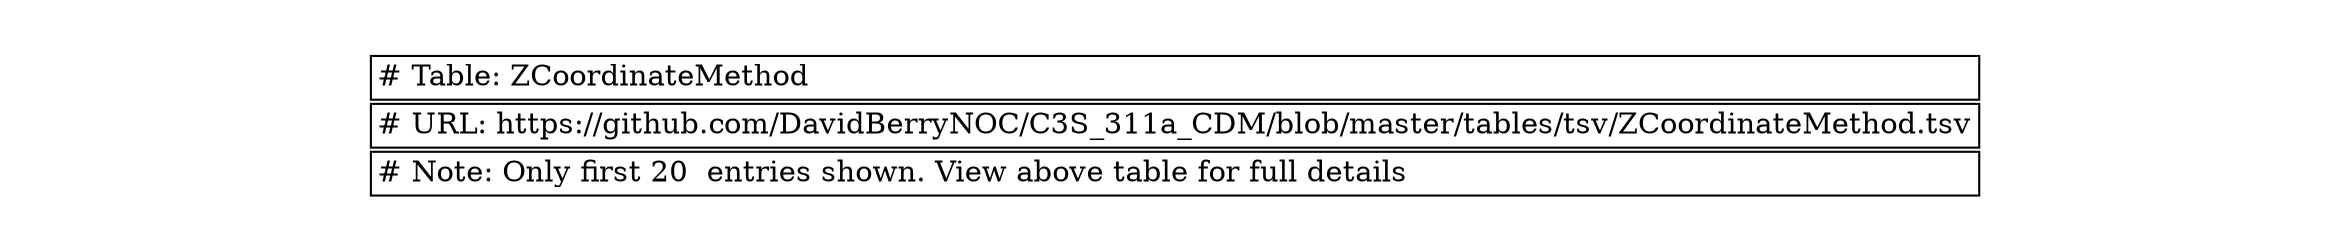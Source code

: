 digraph ZCoordinateMethod {
node [color=white]
ZCoordinateMethod [label=<<TABLE BORDER="0" CELLBORDER="1" CELLSPACING="2" COLOR="BLACK">
<TR><TD COLSPAN="" ALIGN="left" PORT="head"># Table: ZCoordinateMethod</TD></TR>
<TR><TD COLSPAN="" ALIGN="left"># URL: https://github.com/DavidBerryNOC/C3S_311a_CDM/blob/master/tables/tsv/ZCoordinateMethod.tsv</TD></TR>
<TR><TD COLSPAN="" ALIGN="left"># Note: Only first 20  entries shown. View above table for full details</TD></TR>
</TABLE>>];
}
